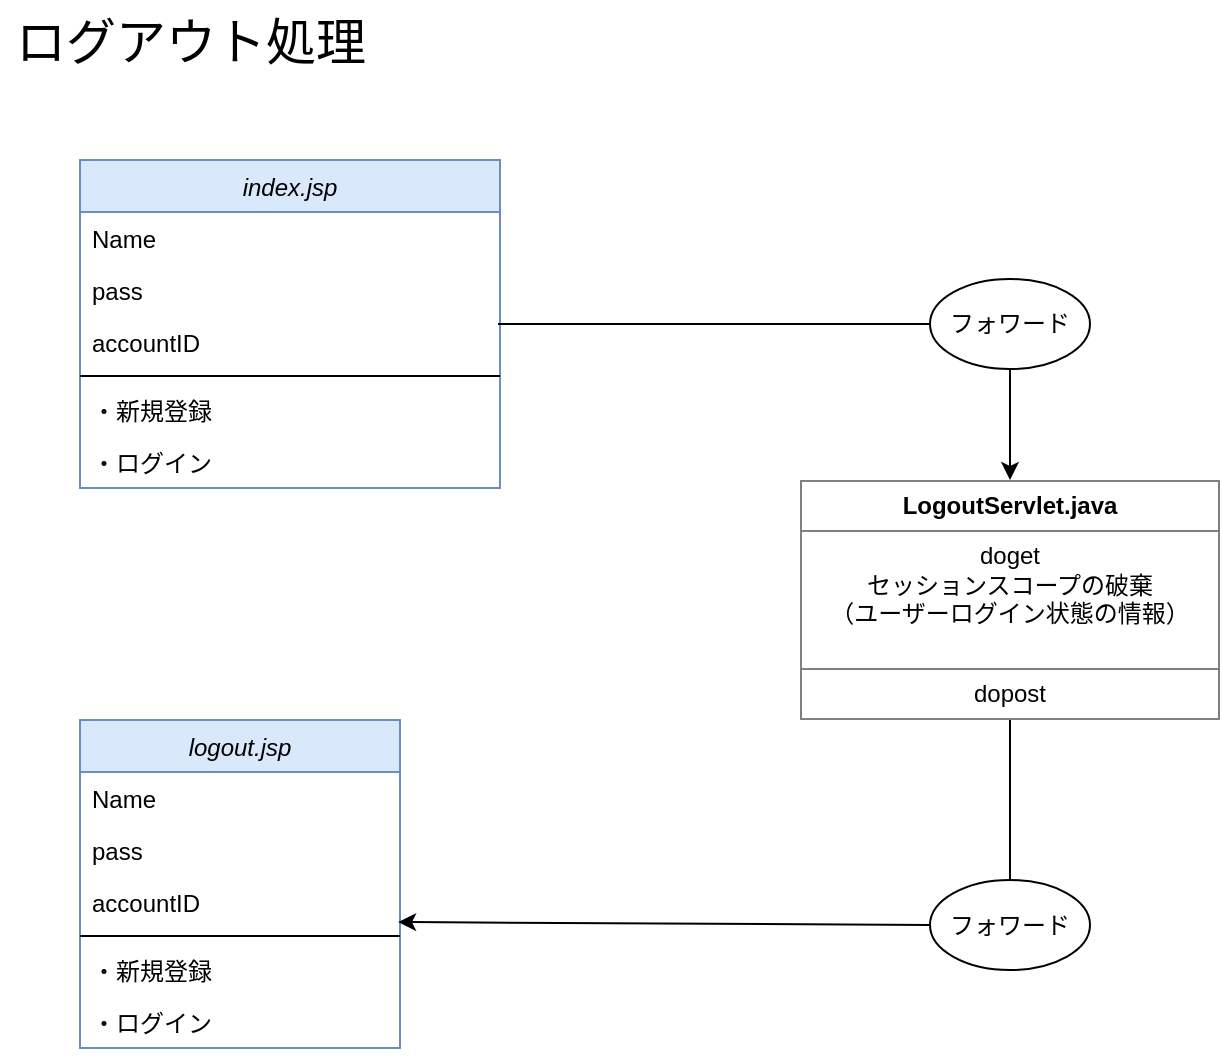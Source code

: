 <mxfile version="13.1.14" type="device"><diagram id="5tR-PtOEMa_v41FOefCl" name="ページ1"><mxGraphModel dx="868" dy="433" grid="1" gridSize="10" guides="1" tooltips="1" connect="1" arrows="1" fold="1" page="1" pageScale="1" pageWidth="1169" pageHeight="827" math="0" shadow="0"><root><mxCell id="0"/><mxCell id="1" parent="0"/><mxCell id="_uQG3MLr3lGB01imb_DR-1" value="ログアウト処理" style="text;html=1;align=center;verticalAlign=middle;resizable=0;points=[];autosize=1;fontSize=25;" vertex="1" parent="1"><mxGeometry x="40" y="40" width="190" height="40" as="geometry"/></mxCell><mxCell id="_uQG3MLr3lGB01imb_DR-4" value="&lt;table border=&quot;1&quot; width=&quot;100%&quot; cellpadding=&quot;4&quot; style=&quot;width: 100% ; height: 100% ; border-collapse: collapse&quot;&gt;&lt;tbody&gt;&lt;tr&gt;&lt;th align=&quot;center&quot;&gt;LogoutServlet.java&lt;/th&gt;&lt;/tr&gt;&lt;tr&gt;&lt;td align=&quot;center&quot;&gt;doget&lt;br&gt;セッションスコープの破棄&lt;br&gt;（ユーザーログイン状態の情報）&lt;br&gt;&lt;br&gt;&lt;/td&gt;&lt;/tr&gt;&lt;tr&gt;&lt;td align=&quot;center&quot;&gt;dopost&lt;/td&gt;&lt;/tr&gt;&lt;/tbody&gt;&lt;/table&gt;" style="text;html=1;strokeColor=none;fillColor=none;overflow=fill;" vertex="1" parent="1"><mxGeometry x="440" y="280" width="210" height="120" as="geometry"/></mxCell><mxCell id="_uQG3MLr3lGB01imb_DR-16" value="index.jsp" style="swimlane;fontStyle=2;align=center;verticalAlign=top;childLayout=stackLayout;horizontal=1;startSize=26;horizontalStack=0;resizeParent=1;resizeLast=0;collapsible=1;marginBottom=0;rounded=0;shadow=0;strokeWidth=1;fillColor=#dae8fc;strokeColor=#6c8ebf;" vertex="1" parent="1"><mxGeometry x="80" y="120" width="210" height="164" as="geometry"><mxRectangle x="40" y="103" width="160" height="26" as="alternateBounds"/></mxGeometry></mxCell><mxCell id="_uQG3MLr3lGB01imb_DR-17" value="Name" style="text;align=left;verticalAlign=top;spacingLeft=4;spacingRight=4;overflow=hidden;rotatable=0;points=[[0,0.5],[1,0.5]];portConstraint=eastwest;" vertex="1" parent="_uQG3MLr3lGB01imb_DR-16"><mxGeometry y="26" width="210" height="26" as="geometry"/></mxCell><mxCell id="_uQG3MLr3lGB01imb_DR-18" value="pass" style="text;align=left;verticalAlign=top;spacingLeft=4;spacingRight=4;overflow=hidden;rotatable=0;points=[[0,0.5],[1,0.5]];portConstraint=eastwest;rounded=0;shadow=0;html=0;" vertex="1" parent="_uQG3MLr3lGB01imb_DR-16"><mxGeometry y="52" width="210" height="26" as="geometry"/></mxCell><mxCell id="_uQG3MLr3lGB01imb_DR-19" value="accountID" style="text;align=left;verticalAlign=top;spacingLeft=4;spacingRight=4;overflow=hidden;rotatable=0;points=[[0,0.5],[1,0.5]];portConstraint=eastwest;rounded=0;shadow=0;html=0;" vertex="1" parent="_uQG3MLr3lGB01imb_DR-16"><mxGeometry y="78" width="210" height="26" as="geometry"/></mxCell><mxCell id="_uQG3MLr3lGB01imb_DR-20" value="" style="line;html=1;strokeWidth=1;align=left;verticalAlign=middle;spacingTop=-1;spacingLeft=3;spacingRight=3;rotatable=0;labelPosition=right;points=[];portConstraint=eastwest;" vertex="1" parent="_uQG3MLr3lGB01imb_DR-16"><mxGeometry y="104" width="210" height="8" as="geometry"/></mxCell><mxCell id="_uQG3MLr3lGB01imb_DR-21" value="・新規登録" style="text;align=left;verticalAlign=top;spacingLeft=4;spacingRight=4;overflow=hidden;rotatable=0;points=[[0,0.5],[1,0.5]];portConstraint=eastwest;" vertex="1" parent="_uQG3MLr3lGB01imb_DR-16"><mxGeometry y="112" width="210" height="26" as="geometry"/></mxCell><mxCell id="_uQG3MLr3lGB01imb_DR-22" value="・ログイン" style="text;strokeColor=none;fillColor=none;spacingLeft=4;spacingRight=4;overflow=hidden;rotatable=0;points=[[0,0.5],[1,0.5]];portConstraint=eastwest;fontSize=12;" vertex="1" parent="_uQG3MLr3lGB01imb_DR-16"><mxGeometry y="138" width="210" height="26" as="geometry"/></mxCell><mxCell id="_uQG3MLr3lGB01imb_DR-9" value="logout.jsp" style="swimlane;fontStyle=2;align=center;verticalAlign=top;childLayout=stackLayout;horizontal=1;startSize=26;horizontalStack=0;resizeParent=1;resizeLast=0;collapsible=1;marginBottom=0;rounded=0;shadow=0;strokeWidth=1;fillColor=#dae8fc;strokeColor=#6c8ebf;" vertex="1" parent="1"><mxGeometry x="80" y="400" width="160" height="164" as="geometry"><mxRectangle x="40" y="327" width="160" height="26" as="alternateBounds"/></mxGeometry></mxCell><mxCell id="_uQG3MLr3lGB01imb_DR-10" value="Name" style="text;align=left;verticalAlign=top;spacingLeft=4;spacingRight=4;overflow=hidden;rotatable=0;points=[[0,0.5],[1,0.5]];portConstraint=eastwest;" vertex="1" parent="_uQG3MLr3lGB01imb_DR-9"><mxGeometry y="26" width="160" height="26" as="geometry"/></mxCell><mxCell id="_uQG3MLr3lGB01imb_DR-11" value="pass" style="text;align=left;verticalAlign=top;spacingLeft=4;spacingRight=4;overflow=hidden;rotatable=0;points=[[0,0.5],[1,0.5]];portConstraint=eastwest;rounded=0;shadow=0;html=0;" vertex="1" parent="_uQG3MLr3lGB01imb_DR-9"><mxGeometry y="52" width="160" height="26" as="geometry"/></mxCell><mxCell id="_uQG3MLr3lGB01imb_DR-12" value="accountID" style="text;align=left;verticalAlign=top;spacingLeft=4;spacingRight=4;overflow=hidden;rotatable=0;points=[[0,0.5],[1,0.5]];portConstraint=eastwest;rounded=0;shadow=0;html=0;" vertex="1" parent="_uQG3MLr3lGB01imb_DR-9"><mxGeometry y="78" width="160" height="26" as="geometry"/></mxCell><mxCell id="_uQG3MLr3lGB01imb_DR-13" value="" style="line;html=1;strokeWidth=1;align=left;verticalAlign=middle;spacingTop=-1;spacingLeft=3;spacingRight=3;rotatable=0;labelPosition=right;points=[];portConstraint=eastwest;" vertex="1" parent="_uQG3MLr3lGB01imb_DR-9"><mxGeometry y="104" width="160" height="8" as="geometry"/></mxCell><mxCell id="_uQG3MLr3lGB01imb_DR-14" value="・新規登録" style="text;align=left;verticalAlign=top;spacingLeft=4;spacingRight=4;overflow=hidden;rotatable=0;points=[[0,0.5],[1,0.5]];portConstraint=eastwest;" vertex="1" parent="_uQG3MLr3lGB01imb_DR-9"><mxGeometry y="112" width="160" height="26" as="geometry"/></mxCell><mxCell id="_uQG3MLr3lGB01imb_DR-15" value="・ログイン" style="text;strokeColor=none;fillColor=none;spacingLeft=4;spacingRight=4;overflow=hidden;rotatable=0;points=[[0,0.5],[1,0.5]];portConstraint=eastwest;fontSize=12;" vertex="1" parent="_uQG3MLr3lGB01imb_DR-9"><mxGeometry y="138" width="160" height="26" as="geometry"/></mxCell><mxCell id="_uQG3MLr3lGB01imb_DR-23" value="フォワード" style="ellipse;whiteSpace=wrap;html=1;fontSize=12;" vertex="1" parent="1"><mxGeometry x="505" y="179.5" width="80" height="45" as="geometry"/></mxCell><mxCell id="_uQG3MLr3lGB01imb_DR-25" value="フォワード" style="ellipse;whiteSpace=wrap;html=1;fontSize=12;" vertex="1" parent="1"><mxGeometry x="505" y="480" width="80" height="45" as="geometry"/></mxCell><mxCell id="_uQG3MLr3lGB01imb_DR-26" value="" style="endArrow=none;html=1;fontSize=12;entryX=0;entryY=0.5;entryDx=0;entryDy=0;" edge="1" parent="1" target="_uQG3MLr3lGB01imb_DR-23"><mxGeometry width="50" height="50" relative="1" as="geometry"><mxPoint x="289" y="202" as="sourcePoint"/><mxPoint x="410" y="260" as="targetPoint"/></mxGeometry></mxCell><mxCell id="_uQG3MLr3lGB01imb_DR-27" value="" style="endArrow=none;html=1;fontSize=12;entryX=0.5;entryY=1;entryDx=0;entryDy=0;exitX=0.5;exitY=0;exitDx=0;exitDy=0;" edge="1" parent="1" source="_uQG3MLr3lGB01imb_DR-25" target="_uQG3MLr3lGB01imb_DR-4"><mxGeometry width="50" height="50" relative="1" as="geometry"><mxPoint x="320" y="350" as="sourcePoint"/><mxPoint x="370" y="300" as="targetPoint"/></mxGeometry></mxCell><mxCell id="_uQG3MLr3lGB01imb_DR-28" value="" style="endArrow=classic;html=1;fontSize=12;exitX=0.5;exitY=1;exitDx=0;exitDy=0;entryX=0.5;entryY=0;entryDx=0;entryDy=0;" edge="1" parent="1" source="_uQG3MLr3lGB01imb_DR-23" target="_uQG3MLr3lGB01imb_DR-4"><mxGeometry width="50" height="50" relative="1" as="geometry"><mxPoint x="300" y="390" as="sourcePoint"/><mxPoint x="350" y="340" as="targetPoint"/></mxGeometry></mxCell><mxCell id="_uQG3MLr3lGB01imb_DR-29" value="" style="endArrow=classic;html=1;fontSize=12;exitX=0;exitY=0.5;exitDx=0;exitDy=0;entryX=0.994;entryY=0.885;entryDx=0;entryDy=0;entryPerimeter=0;" edge="1" parent="1" source="_uQG3MLr3lGB01imb_DR-25" target="_uQG3MLr3lGB01imb_DR-12"><mxGeometry width="50" height="50" relative="1" as="geometry"><mxPoint x="320" y="550" as="sourcePoint"/><mxPoint x="370" y="500" as="targetPoint"/></mxGeometry></mxCell></root></mxGraphModel></diagram></mxfile>